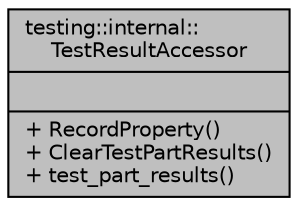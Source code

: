 digraph "testing::internal::TestResultAccessor"
{
  edge [fontname="Helvetica",fontsize="10",labelfontname="Helvetica",labelfontsize="10"];
  node [fontname="Helvetica",fontsize="10",shape=record];
  Node1 [label="{testing::internal::\lTestResultAccessor\n||+ RecordProperty()\l+ ClearTestPartResults()\l+ test_part_results()\l}",height=0.2,width=0.4,color="black", fillcolor="grey75", style="filled", fontcolor="black"];
}

